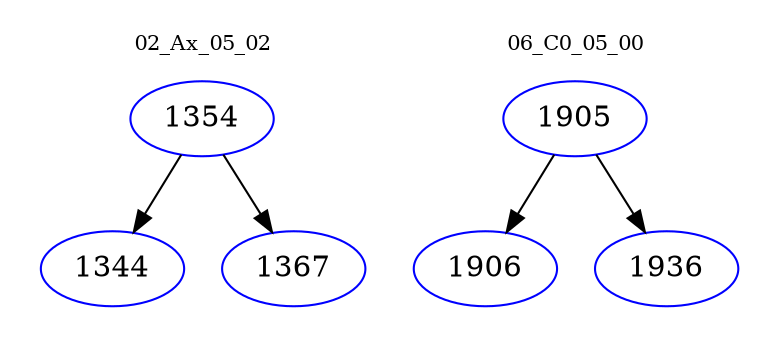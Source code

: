 digraph{
subgraph cluster_0 {
color = white
label = "02_Ax_05_02";
fontsize=10;
T0_1354 [label="1354", color="blue"]
T0_1354 -> T0_1344 [color="black"]
T0_1344 [label="1344", color="blue"]
T0_1354 -> T0_1367 [color="black"]
T0_1367 [label="1367", color="blue"]
}
subgraph cluster_1 {
color = white
label = "06_C0_05_00";
fontsize=10;
T1_1905 [label="1905", color="blue"]
T1_1905 -> T1_1906 [color="black"]
T1_1906 [label="1906", color="blue"]
T1_1905 -> T1_1936 [color="black"]
T1_1936 [label="1936", color="blue"]
}
}
